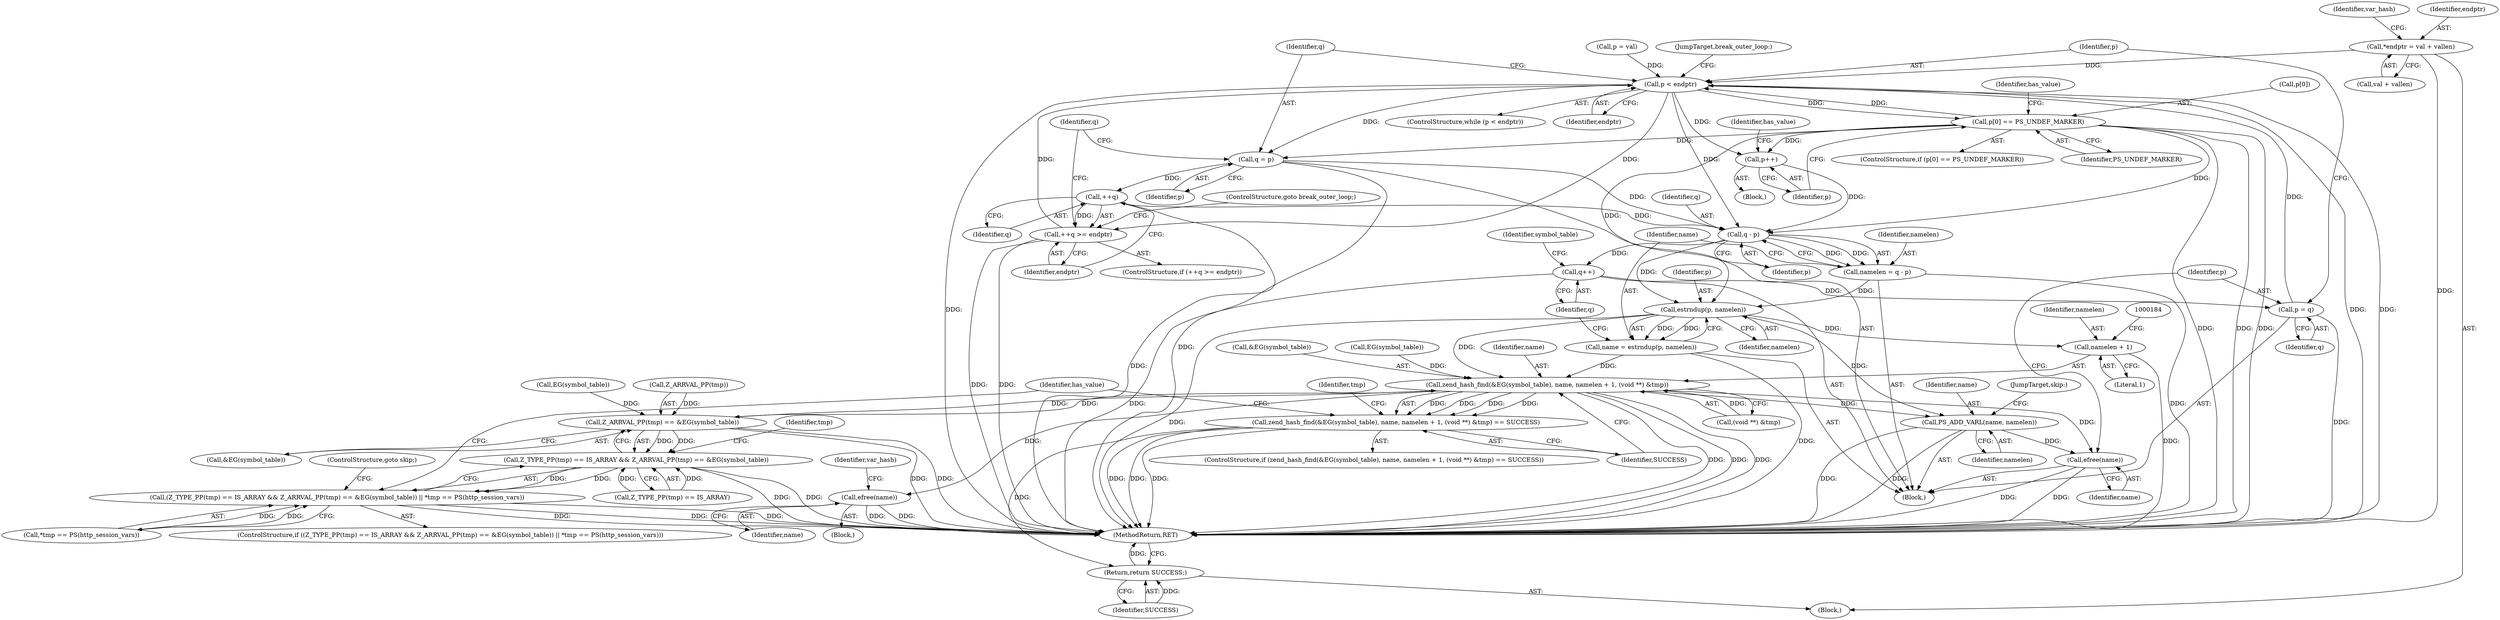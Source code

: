 digraph "1_php-src_8763c6090d627d8bb0ee1d030c30e58f406be9ce?w=1_0@pointer" {
"1000109" [label="(Call,*endptr = val + vallen)"];
"1000124" [label="(Call,p < endptr)"];
"1000129" [label="(Call,q = p)"];
"1000140" [label="(Call,++q)"];
"1000139" [label="(Call,++q >= endptr)"];
"1000163" [label="(Call,q - p)"];
"1000161" [label="(Call,namelen = q - p)"];
"1000168" [label="(Call,estrndup(p, namelen))"];
"1000166" [label="(Call,name = estrndup(p, namelen))"];
"1000175" [label="(Call,zend_hash_find(&EG(symbol_table), name, namelen + 1, (void **) &tmp))"];
"1000174" [label="(Call,zend_hash_find(&EG(symbol_table), name, namelen + 1, (void **) &tmp) == SUCCESS)"];
"1000245" [label="(Return,return SUCCESS;)"];
"1000196" [label="(Call,Z_ARRVAL_PP(tmp) == &EG(symbol_table))"];
"1000191" [label="(Call,Z_TYPE_PP(tmp) == IS_ARRAY && Z_ARRVAL_PP(tmp) == &EG(symbol_table))"];
"1000190" [label="(Call,(Z_TYPE_PP(tmp) == IS_ARRAY && Z_ARRVAL_PP(tmp) == &EG(symbol_table)) || *tmp == PS(http_session_vars))"];
"1000227" [label="(Call,efree(name))"];
"1000233" [label="(Call,PS_ADD_VARL(name, namelen))"];
"1000237" [label="(Call,efree(name))"];
"1000180" [label="(Call,namelen + 1)"];
"1000171" [label="(Call,q++)"];
"1000239" [label="(Call,p = q)"];
"1000145" [label="(Call,p[0] == PS_UNDEF_MARKER)"];
"1000151" [label="(Call,p++)"];
"1000202" [label="(Call,*tmp == PS(http_session_vars))"];
"1000208" [label="(ControlStructure,goto skip;)"];
"1000182" [label="(Literal,1)"];
"1000210" [label="(Identifier,has_value)"];
"1000194" [label="(Identifier,tmp)"];
"1000197" [label="(Call,Z_ARRVAL_PP(tmp))"];
"1000164" [label="(Identifier,q)"];
"1000236" [label="(JumpTarget,skip:)"];
"1000127" [label="(Block,)"];
"1000161" [label="(Call,namelen = q - p)"];
"1000190" [label="(Call,(Z_TYPE_PP(tmp) == IS_ARRAY && Z_ARRVAL_PP(tmp) == &EG(symbol_table)) || *tmp == PS(http_session_vars))"];
"1000111" [label="(Call,val + vallen)"];
"1000152" [label="(Identifier,p)"];
"1000165" [label="(Identifier,p)"];
"1000234" [label="(Identifier,name)"];
"1000143" [label="(ControlStructure,goto break_outer_loop;)"];
"1000135" [label="(Identifier,q)"];
"1000167" [label="(Identifier,name)"];
"1000173" [label="(ControlStructure,if (zend_hash_find(&EG(symbol_table), name, namelen + 1, (void **) &tmp) == SUCCESS))"];
"1000171" [label="(Call,q++)"];
"1000199" [label="(Call,&EG(symbol_table))"];
"1000159" [label="(Identifier,has_value)"];
"1000170" [label="(Identifier,namelen)"];
"1000177" [label="(Call,EG(symbol_table))"];
"1000166" [label="(Call,name = estrndup(p, namelen))"];
"1000238" [label="(Identifier,name)"];
"1000241" [label="(Identifier,q)"];
"1000174" [label="(Call,zend_hash_find(&EG(symbol_table), name, namelen + 1, (void **) &tmp) == SUCCESS)"];
"1000151" [label="(Call,p++)"];
"1000119" [label="(Identifier,var_hash)"];
"1000189" [label="(ControlStructure,if ((Z_TYPE_PP(tmp) == IS_ARRAY && Z_ARRVAL_PP(tmp) == &EG(symbol_table)) || *tmp == PS(http_session_vars)))"];
"1000172" [label="(Identifier,q)"];
"1000233" [label="(Call,PS_ADD_VARL(name, namelen))"];
"1000131" [label="(Identifier,p)"];
"1000123" [label="(ControlStructure,while (p < endptr))"];
"1000191" [label="(Call,Z_TYPE_PP(tmp) == IS_ARRAY && Z_ARRVAL_PP(tmp) == &EG(symbol_table))"];
"1000196" [label="(Call,Z_ARRVAL_PP(tmp) == &EG(symbol_table))"];
"1000120" [label="(Call,p = val)"];
"1000140" [label="(Call,++q)"];
"1000149" [label="(Identifier,PS_UNDEF_MARKER)"];
"1000221" [label="(Block,)"];
"1000144" [label="(ControlStructure,if (p[0] == PS_UNDEF_MARKER))"];
"1000150" [label="(Block,)"];
"1000146" [label="(Call,p[0])"];
"1000125" [label="(Identifier,p)"];
"1000138" [label="(ControlStructure,if (++q >= endptr))"];
"1000179" [label="(Identifier,name)"];
"1000246" [label="(Identifier,SUCCESS)"];
"1000162" [label="(Identifier,namelen)"];
"1000142" [label="(Identifier,endptr)"];
"1000124" [label="(Call,p < endptr)"];
"1000130" [label="(Identifier,q)"];
"1000239" [label="(Call,p = q)"];
"1000126" [label="(Identifier,endptr)"];
"1000154" [label="(Identifier,has_value)"];
"1000139" [label="(Call,++q >= endptr)"];
"1000192" [label="(Call,Z_TYPE_PP(tmp) == IS_ARRAY)"];
"1000230" [label="(Identifier,var_hash)"];
"1000183" [label="(Call,(void **) &tmp)"];
"1000104" [label="(Block,)"];
"1000129" [label="(Call,q = p)"];
"1000200" [label="(Call,EG(symbol_table))"];
"1000242" [label="(JumpTarget,break_outer_loop:)"];
"1000110" [label="(Identifier,endptr)"];
"1000227" [label="(Call,efree(name))"];
"1000178" [label="(Identifier,symbol_table)"];
"1000169" [label="(Identifier,p)"];
"1000163" [label="(Call,q - p)"];
"1000247" [label="(MethodReturn,RET)"];
"1000175" [label="(Call,zend_hash_find(&EG(symbol_table), name, namelen + 1, (void **) &tmp))"];
"1000235" [label="(Identifier,namelen)"];
"1000228" [label="(Identifier,name)"];
"1000187" [label="(Identifier,SUCCESS)"];
"1000109" [label="(Call,*endptr = val + vallen)"];
"1000141" [label="(Identifier,q)"];
"1000237" [label="(Call,efree(name))"];
"1000176" [label="(Call,&EG(symbol_table))"];
"1000204" [label="(Identifier,tmp)"];
"1000145" [label="(Call,p[0] == PS_UNDEF_MARKER)"];
"1000240" [label="(Identifier,p)"];
"1000245" [label="(Return,return SUCCESS;)"];
"1000180" [label="(Call,namelen + 1)"];
"1000168" [label="(Call,estrndup(p, namelen))"];
"1000181" [label="(Identifier,namelen)"];
"1000109" -> "1000104"  [label="AST: "];
"1000109" -> "1000111"  [label="CFG: "];
"1000110" -> "1000109"  [label="AST: "];
"1000111" -> "1000109"  [label="AST: "];
"1000119" -> "1000109"  [label="CFG: "];
"1000109" -> "1000247"  [label="DDG: "];
"1000109" -> "1000124"  [label="DDG: "];
"1000124" -> "1000123"  [label="AST: "];
"1000124" -> "1000126"  [label="CFG: "];
"1000125" -> "1000124"  [label="AST: "];
"1000126" -> "1000124"  [label="AST: "];
"1000130" -> "1000124"  [label="CFG: "];
"1000242" -> "1000124"  [label="CFG: "];
"1000124" -> "1000247"  [label="DDG: "];
"1000124" -> "1000247"  [label="DDG: "];
"1000124" -> "1000247"  [label="DDG: "];
"1000239" -> "1000124"  [label="DDG: "];
"1000120" -> "1000124"  [label="DDG: "];
"1000145" -> "1000124"  [label="DDG: "];
"1000139" -> "1000124"  [label="DDG: "];
"1000124" -> "1000129"  [label="DDG: "];
"1000124" -> "1000139"  [label="DDG: "];
"1000124" -> "1000145"  [label="DDG: "];
"1000124" -> "1000151"  [label="DDG: "];
"1000124" -> "1000163"  [label="DDG: "];
"1000129" -> "1000127"  [label="AST: "];
"1000129" -> "1000131"  [label="CFG: "];
"1000130" -> "1000129"  [label="AST: "];
"1000131" -> "1000129"  [label="AST: "];
"1000135" -> "1000129"  [label="CFG: "];
"1000129" -> "1000247"  [label="DDG: "];
"1000145" -> "1000129"  [label="DDG: "];
"1000129" -> "1000140"  [label="DDG: "];
"1000129" -> "1000163"  [label="DDG: "];
"1000140" -> "1000139"  [label="AST: "];
"1000140" -> "1000141"  [label="CFG: "];
"1000141" -> "1000140"  [label="AST: "];
"1000142" -> "1000140"  [label="CFG: "];
"1000140" -> "1000247"  [label="DDG: "];
"1000140" -> "1000139"  [label="DDG: "];
"1000140" -> "1000163"  [label="DDG: "];
"1000139" -> "1000138"  [label="AST: "];
"1000139" -> "1000142"  [label="CFG: "];
"1000142" -> "1000139"  [label="AST: "];
"1000135" -> "1000139"  [label="CFG: "];
"1000143" -> "1000139"  [label="CFG: "];
"1000139" -> "1000247"  [label="DDG: "];
"1000139" -> "1000247"  [label="DDG: "];
"1000163" -> "1000161"  [label="AST: "];
"1000163" -> "1000165"  [label="CFG: "];
"1000164" -> "1000163"  [label="AST: "];
"1000165" -> "1000163"  [label="AST: "];
"1000161" -> "1000163"  [label="CFG: "];
"1000163" -> "1000161"  [label="DDG: "];
"1000163" -> "1000161"  [label="DDG: "];
"1000151" -> "1000163"  [label="DDG: "];
"1000145" -> "1000163"  [label="DDG: "];
"1000163" -> "1000168"  [label="DDG: "];
"1000163" -> "1000171"  [label="DDG: "];
"1000161" -> "1000127"  [label="AST: "];
"1000162" -> "1000161"  [label="AST: "];
"1000167" -> "1000161"  [label="CFG: "];
"1000161" -> "1000247"  [label="DDG: "];
"1000161" -> "1000168"  [label="DDG: "];
"1000168" -> "1000166"  [label="AST: "];
"1000168" -> "1000170"  [label="CFG: "];
"1000169" -> "1000168"  [label="AST: "];
"1000170" -> "1000168"  [label="AST: "];
"1000166" -> "1000168"  [label="CFG: "];
"1000168" -> "1000247"  [label="DDG: "];
"1000168" -> "1000166"  [label="DDG: "];
"1000168" -> "1000166"  [label="DDG: "];
"1000145" -> "1000168"  [label="DDG: "];
"1000168" -> "1000175"  [label="DDG: "];
"1000168" -> "1000180"  [label="DDG: "];
"1000168" -> "1000233"  [label="DDG: "];
"1000166" -> "1000127"  [label="AST: "];
"1000167" -> "1000166"  [label="AST: "];
"1000172" -> "1000166"  [label="CFG: "];
"1000166" -> "1000247"  [label="DDG: "];
"1000166" -> "1000175"  [label="DDG: "];
"1000175" -> "1000174"  [label="AST: "];
"1000175" -> "1000183"  [label="CFG: "];
"1000176" -> "1000175"  [label="AST: "];
"1000179" -> "1000175"  [label="AST: "];
"1000180" -> "1000175"  [label="AST: "];
"1000183" -> "1000175"  [label="AST: "];
"1000187" -> "1000175"  [label="CFG: "];
"1000175" -> "1000247"  [label="DDG: "];
"1000175" -> "1000247"  [label="DDG: "];
"1000175" -> "1000247"  [label="DDG: "];
"1000175" -> "1000174"  [label="DDG: "];
"1000175" -> "1000174"  [label="DDG: "];
"1000175" -> "1000174"  [label="DDG: "];
"1000175" -> "1000174"  [label="DDG: "];
"1000196" -> "1000175"  [label="DDG: "];
"1000177" -> "1000175"  [label="DDG: "];
"1000183" -> "1000175"  [label="DDG: "];
"1000175" -> "1000196"  [label="DDG: "];
"1000175" -> "1000227"  [label="DDG: "];
"1000175" -> "1000233"  [label="DDG: "];
"1000175" -> "1000237"  [label="DDG: "];
"1000174" -> "1000173"  [label="AST: "];
"1000174" -> "1000187"  [label="CFG: "];
"1000187" -> "1000174"  [label="AST: "];
"1000194" -> "1000174"  [label="CFG: "];
"1000210" -> "1000174"  [label="CFG: "];
"1000174" -> "1000247"  [label="DDG: "];
"1000174" -> "1000247"  [label="DDG: "];
"1000174" -> "1000247"  [label="DDG: "];
"1000174" -> "1000245"  [label="DDG: "];
"1000245" -> "1000104"  [label="AST: "];
"1000245" -> "1000246"  [label="CFG: "];
"1000246" -> "1000245"  [label="AST: "];
"1000247" -> "1000245"  [label="CFG: "];
"1000245" -> "1000247"  [label="DDG: "];
"1000246" -> "1000245"  [label="DDG: "];
"1000196" -> "1000191"  [label="AST: "];
"1000196" -> "1000199"  [label="CFG: "];
"1000197" -> "1000196"  [label="AST: "];
"1000199" -> "1000196"  [label="AST: "];
"1000191" -> "1000196"  [label="CFG: "];
"1000196" -> "1000247"  [label="DDG: "];
"1000196" -> "1000247"  [label="DDG: "];
"1000196" -> "1000191"  [label="DDG: "];
"1000196" -> "1000191"  [label="DDG: "];
"1000197" -> "1000196"  [label="DDG: "];
"1000200" -> "1000196"  [label="DDG: "];
"1000191" -> "1000190"  [label="AST: "];
"1000191" -> "1000192"  [label="CFG: "];
"1000192" -> "1000191"  [label="AST: "];
"1000204" -> "1000191"  [label="CFG: "];
"1000190" -> "1000191"  [label="CFG: "];
"1000191" -> "1000247"  [label="DDG: "];
"1000191" -> "1000247"  [label="DDG: "];
"1000191" -> "1000190"  [label="DDG: "];
"1000191" -> "1000190"  [label="DDG: "];
"1000192" -> "1000191"  [label="DDG: "];
"1000192" -> "1000191"  [label="DDG: "];
"1000190" -> "1000189"  [label="AST: "];
"1000190" -> "1000202"  [label="CFG: "];
"1000202" -> "1000190"  [label="AST: "];
"1000208" -> "1000190"  [label="CFG: "];
"1000210" -> "1000190"  [label="CFG: "];
"1000190" -> "1000247"  [label="DDG: "];
"1000190" -> "1000247"  [label="DDG: "];
"1000190" -> "1000247"  [label="DDG: "];
"1000202" -> "1000190"  [label="DDG: "];
"1000202" -> "1000190"  [label="DDG: "];
"1000227" -> "1000221"  [label="AST: "];
"1000227" -> "1000228"  [label="CFG: "];
"1000228" -> "1000227"  [label="AST: "];
"1000230" -> "1000227"  [label="CFG: "];
"1000227" -> "1000247"  [label="DDG: "];
"1000227" -> "1000247"  [label="DDG: "];
"1000233" -> "1000127"  [label="AST: "];
"1000233" -> "1000235"  [label="CFG: "];
"1000234" -> "1000233"  [label="AST: "];
"1000235" -> "1000233"  [label="AST: "];
"1000236" -> "1000233"  [label="CFG: "];
"1000233" -> "1000247"  [label="DDG: "];
"1000233" -> "1000247"  [label="DDG: "];
"1000233" -> "1000237"  [label="DDG: "];
"1000237" -> "1000127"  [label="AST: "];
"1000237" -> "1000238"  [label="CFG: "];
"1000238" -> "1000237"  [label="AST: "];
"1000240" -> "1000237"  [label="CFG: "];
"1000237" -> "1000247"  [label="DDG: "];
"1000237" -> "1000247"  [label="DDG: "];
"1000180" -> "1000182"  [label="CFG: "];
"1000181" -> "1000180"  [label="AST: "];
"1000182" -> "1000180"  [label="AST: "];
"1000184" -> "1000180"  [label="CFG: "];
"1000180" -> "1000247"  [label="DDG: "];
"1000171" -> "1000127"  [label="AST: "];
"1000171" -> "1000172"  [label="CFG: "];
"1000172" -> "1000171"  [label="AST: "];
"1000178" -> "1000171"  [label="CFG: "];
"1000171" -> "1000247"  [label="DDG: "];
"1000171" -> "1000239"  [label="DDG: "];
"1000239" -> "1000127"  [label="AST: "];
"1000239" -> "1000241"  [label="CFG: "];
"1000240" -> "1000239"  [label="AST: "];
"1000241" -> "1000239"  [label="AST: "];
"1000125" -> "1000239"  [label="CFG: "];
"1000239" -> "1000247"  [label="DDG: "];
"1000145" -> "1000144"  [label="AST: "];
"1000145" -> "1000149"  [label="CFG: "];
"1000146" -> "1000145"  [label="AST: "];
"1000149" -> "1000145"  [label="AST: "];
"1000152" -> "1000145"  [label="CFG: "];
"1000159" -> "1000145"  [label="CFG: "];
"1000145" -> "1000247"  [label="DDG: "];
"1000145" -> "1000247"  [label="DDG: "];
"1000145" -> "1000247"  [label="DDG: "];
"1000145" -> "1000151"  [label="DDG: "];
"1000151" -> "1000150"  [label="AST: "];
"1000151" -> "1000152"  [label="CFG: "];
"1000152" -> "1000151"  [label="AST: "];
"1000154" -> "1000151"  [label="CFG: "];
}
